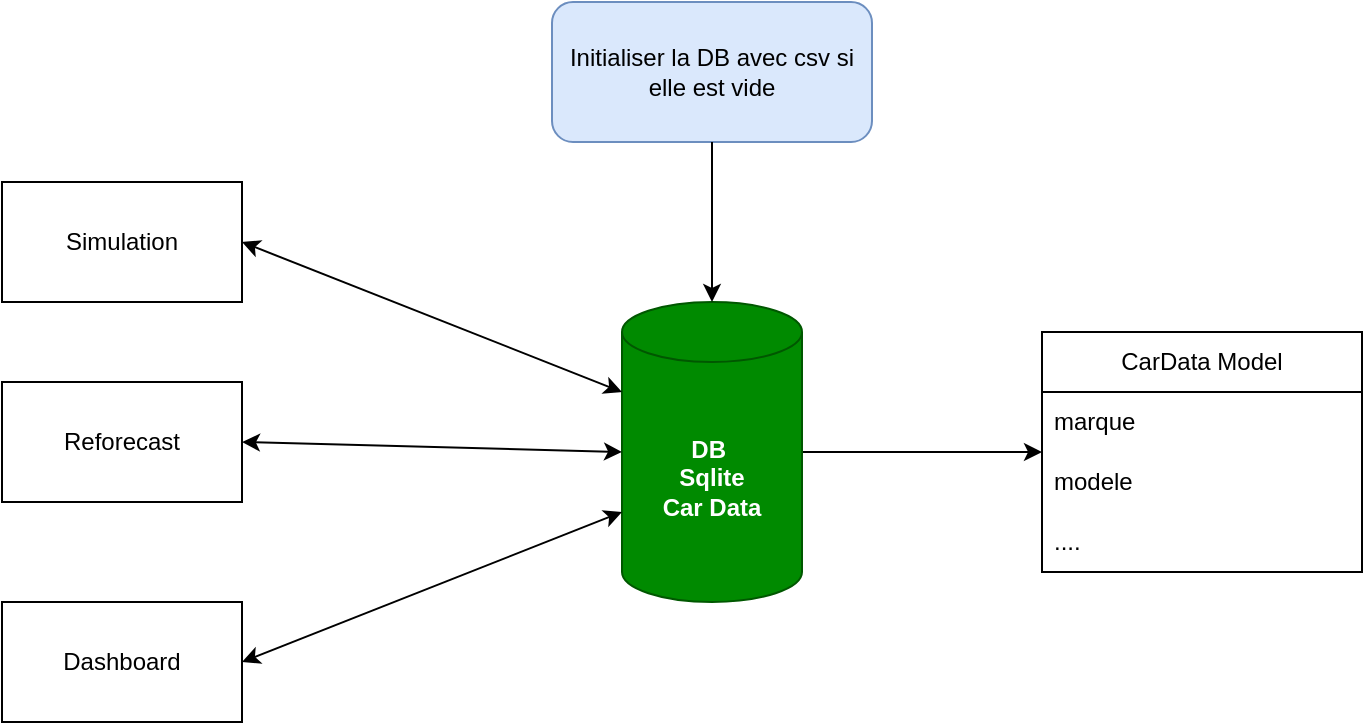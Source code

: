 <mxfile>
    <diagram id="ZDBmzSuhziZs4p1k8_wP" name="Interface">
        <mxGraphModel dx="794" dy="489" grid="1" gridSize="10" guides="1" tooltips="1" connect="1" arrows="1" fold="1" page="1" pageScale="1" pageWidth="850" pageHeight="1100" background="none" math="0" shadow="0">
            <root>
                <mxCell id="0"/>
                <mxCell id="1" parent="0"/>
                <mxCell id="16" value="Simulation" style="rounded=0;whiteSpace=wrap;html=1;" parent="1" vertex="1">
                    <mxGeometry x="100" y="140" width="120" height="60" as="geometry"/>
                </mxCell>
                <mxCell id="39" style="edgeStyle=none;html=1;exitX=1;exitY=0.5;exitDx=0;exitDy=0;exitPerimeter=0;entryX=0;entryY=0.5;entryDx=0;entryDy=0;" edge="1" parent="1" source="17" target="30">
                    <mxGeometry relative="1" as="geometry"/>
                </mxCell>
                <mxCell id="17" value="&lt;b&gt;&lt;font style=&quot;color: rgb(255, 255, 255);&quot;&gt;DB&amp;nbsp;&lt;/font&gt;&lt;/b&gt;&lt;div&gt;&lt;b&gt;&lt;font style=&quot;color: rgb(255, 255, 255);&quot;&gt;Sqlite&lt;/font&gt;&lt;/b&gt;&lt;/div&gt;&lt;div&gt;&lt;b&gt;&lt;font style=&quot;color: rgb(255, 255, 255);&quot;&gt;Car Data&lt;/font&gt;&lt;/b&gt;&lt;/div&gt;" style="shape=cylinder3;whiteSpace=wrap;html=1;boundedLbl=1;backgroundOutline=1;size=15;fillColor=#008a00;fontColor=#ffffff;strokeColor=#005700;" parent="1" vertex="1">
                    <mxGeometry x="410" y="200" width="90" height="150" as="geometry"/>
                </mxCell>
                <mxCell id="18" value="Reforecast" style="rounded=0;whiteSpace=wrap;html=1;" parent="1" vertex="1">
                    <mxGeometry x="100" y="240" width="120" height="60" as="geometry"/>
                </mxCell>
                <mxCell id="19" value="Dashboard" style="rounded=0;whiteSpace=wrap;html=1;" parent="1" vertex="1">
                    <mxGeometry x="100" y="350" width="120" height="60" as="geometry"/>
                </mxCell>
                <mxCell id="25" value="" style="endArrow=classic;startArrow=classic;html=1;exitX=1;exitY=0.5;exitDx=0;exitDy=0;entryX=0;entryY=0;entryDx=0;entryDy=105;entryPerimeter=0;" parent="1" source="19" target="17" edge="1">
                    <mxGeometry width="50" height="50" relative="1" as="geometry">
                        <mxPoint x="340" y="350" as="sourcePoint"/>
                        <mxPoint x="390" y="300" as="targetPoint"/>
                    </mxGeometry>
                </mxCell>
                <mxCell id="26" value="" style="endArrow=classic;startArrow=classic;html=1;exitX=1;exitY=0.5;exitDx=0;exitDy=0;entryX=0;entryY=0.5;entryDx=0;entryDy=0;entryPerimeter=0;" parent="1" source="18" target="17" edge="1">
                    <mxGeometry width="50" height="50" relative="1" as="geometry">
                        <mxPoint x="220" y="275" as="sourcePoint"/>
                        <mxPoint x="380" y="190" as="targetPoint"/>
                    </mxGeometry>
                </mxCell>
                <mxCell id="27" value="" style="endArrow=classic;startArrow=classic;html=1;exitX=1;exitY=0.5;exitDx=0;exitDy=0;entryX=0;entryY=0;entryDx=0;entryDy=45;entryPerimeter=0;" parent="1" source="16" target="17" edge="1">
                    <mxGeometry width="50" height="50" relative="1" as="geometry">
                        <mxPoint x="230" y="195" as="sourcePoint"/>
                        <mxPoint x="410" y="180" as="targetPoint"/>
                    </mxGeometry>
                </mxCell>
                <mxCell id="30" value="CarData Model" style="swimlane;fontStyle=0;childLayout=stackLayout;horizontal=1;startSize=30;horizontalStack=0;resizeParent=1;resizeParentMax=0;resizeLast=0;collapsible=1;marginBottom=0;whiteSpace=wrap;html=1;" vertex="1" parent="1">
                    <mxGeometry x="620" y="215" width="160" height="120" as="geometry"/>
                </mxCell>
                <mxCell id="31" value="marque" style="text;strokeColor=none;fillColor=none;align=left;verticalAlign=middle;spacingLeft=4;spacingRight=4;overflow=hidden;points=[[0,0.5],[1,0.5]];portConstraint=eastwest;rotatable=0;whiteSpace=wrap;html=1;" vertex="1" parent="30">
                    <mxGeometry y="30" width="160" height="30" as="geometry"/>
                </mxCell>
                <mxCell id="32" value="modele" style="text;strokeColor=none;fillColor=none;align=left;verticalAlign=middle;spacingLeft=4;spacingRight=4;overflow=hidden;points=[[0,0.5],[1,0.5]];portConstraint=eastwest;rotatable=0;whiteSpace=wrap;html=1;" vertex="1" parent="30">
                    <mxGeometry y="60" width="160" height="30" as="geometry"/>
                </mxCell>
                <mxCell id="33" value="...." style="text;strokeColor=none;fillColor=none;align=left;verticalAlign=middle;spacingLeft=4;spacingRight=4;overflow=hidden;points=[[0,0.5],[1,0.5]];portConstraint=eastwest;rotatable=0;whiteSpace=wrap;html=1;" vertex="1" parent="30">
                    <mxGeometry y="90" width="160" height="30" as="geometry"/>
                </mxCell>
                <mxCell id="40" value="Initialiser la DB avec csv si elle est vide" style="rounded=1;whiteSpace=wrap;html=1;fillColor=#dae8fc;strokeColor=#6c8ebf;" vertex="1" parent="1">
                    <mxGeometry x="375" y="50" width="160" height="70" as="geometry"/>
                </mxCell>
                <mxCell id="41" style="edgeStyle=none;html=1;exitX=0.5;exitY=1;exitDx=0;exitDy=0;entryX=0.5;entryY=0;entryDx=0;entryDy=0;entryPerimeter=0;" edge="1" parent="1" source="40" target="17">
                    <mxGeometry relative="1" as="geometry"/>
                </mxCell>
            </root>
        </mxGraphModel>
    </diagram>
    <diagram id="3Wu0Km3Ty4qw8B9w3gvG" name="Page Forecast">
        <mxGraphModel dx="1149" dy="611" grid="1" gridSize="10" guides="1" tooltips="1" connect="1" arrows="1" fold="1" page="1" pageScale="1" pageWidth="850" pageHeight="1100" math="0" shadow="0">
            <root>
                <mxCell id="0"/>
                <mxCell id="1" parent="0"/>
                <mxCell id="zodPbSXafXfNkhSAw9ry-3" style="edgeStyle=none;html=1;exitX=1;exitY=0.5;exitDx=0;exitDy=0;entryX=0;entryY=0.5;entryDx=0;entryDy=0;" parent="1" source="zodPbSXafXfNkhSAw9ry-1" target="zodPbSXafXfNkhSAw9ry-2" edge="1">
                    <mxGeometry relative="1" as="geometry"/>
                </mxCell>
                <mxCell id="zodPbSXafXfNkhSAw9ry-1" value="&lt;b&gt;Form for Input Variables&lt;/b&gt;" style="rounded=0;whiteSpace=wrap;html=1;" parent="1" vertex="1">
                    <mxGeometry x="150" y="60" width="160" height="280" as="geometry"/>
                </mxCell>
                <mxCell id="zodPbSXafXfNkhSAw9ry-2" value="&lt;b&gt;Résultats de simulation&lt;/b&gt;" style="rounded=0;whiteSpace=wrap;html=1;" parent="1" vertex="1">
                    <mxGeometry x="450" y="60" width="160" height="280" as="geometry"/>
                </mxCell>
                <mxCell id="zodPbSXafXfNkhSAw9ry-4" value="SIM 1" style="rounded=0;whiteSpace=wrap;html=1;" parent="1" vertex="1">
                    <mxGeometry width="120" height="60" as="geometry"/>
                </mxCell>
            </root>
        </mxGraphModel>
    </diagram>
    <diagram id="pnIWSGV6N5bpSlgzCdSX" name="SBTi">
        <mxGraphModel dx="299" dy="611" grid="1" gridSize="10" guides="1" tooltips="1" connect="1" arrows="1" fold="1" page="1" pageScale="1" pageWidth="850" pageHeight="1100" math="0" shadow="0">
            <root>
                <mxCell id="0"/>
                <mxCell id="1" parent="0"/>
                <mxCell id="vnft-H9ISFIfMBeG-IU4-1" value="&lt;div&gt;&lt;b style=&quot;background-color: transparent;&quot;&gt;&lt;font style=&quot;color: rgb(128, 128, 128);&quot;&gt;Engagement&amp;nbsp;&lt;/font&gt;&lt;/b&gt;&lt;/div&gt;&lt;div&gt;&lt;b style=&quot;background-color: transparent;&quot;&gt;&lt;font style=&quot;color: rgb(128, 128, 128);&quot;&gt;&amp;nbsp; pour la neutralité carbonne&lt;/font&gt;&lt;/b&gt;&lt;/div&gt;" style="shape=step;perimeter=stepPerimeter;whiteSpace=wrap;html=1;fixedSize=1;align=center;strokeWidth=2;strokeColor=light-dark(#b85450, #ededed);fontFamily=Tahoma;fontSize=11.5;fontColor=#26C4FF;" parent="1" vertex="1">
                    <mxGeometry x="875" y="163" width="139" height="80" as="geometry"/>
                </mxCell>
                <mxCell id="vnft-H9ISFIfMBeG-IU4-3" value="&lt;font style=&quot;color: rgb(102, 102, 102);&quot;&gt;&lt;b style=&quot;&quot;&gt;&amp;nbsp; Fixation des objectifs&lt;/b&gt;&lt;/font&gt;" style="shape=step;perimeter=stepPerimeter;whiteSpace=wrap;html=1;fixedSize=1;fontSize=11.5;horizontal=1;verticalAlign=middle;strokeWidth=2;strokeColor=light-dark(#6c8ebf, #ededed);fontFamily=Tahoma;fontColor=default;" parent="1" vertex="1">
                    <mxGeometry x="1275" y="163" width="110" height="80" as="geometry"/>
                </mxCell>
                <mxCell id="vnft-H9ISFIfMBeG-IU4-4" value="" style="endArrow=classic;html=1;strokeColor=light-dark(#b85450, #ededed);strokeWidth=3;fontFamily=Tahoma;" parent="1" edge="1">
                    <mxGeometry relative="1" as="geometry">
                        <mxPoint x="870" y="83" as="sourcePoint"/>
                        <mxPoint x="1254" y="83" as="targetPoint"/>
                    </mxGeometry>
                </mxCell>
                <mxCell id="vnft-H9ISFIfMBeG-IU4-5" value="&lt;font style=&quot;font-size: 15px; color: rgb(21, 96, 130);&quot;&gt;&lt;b&gt;Préparation&lt;/b&gt;&lt;/font&gt;" style="edgeLabel;resizable=0;html=1;;align=center;verticalAlign=middle;fontColor=#156082;fontFamily=Tahoma;" parent="vnft-H9ISFIfMBeG-IU4-4" connectable="0" vertex="1">
                    <mxGeometry relative="1" as="geometry">
                        <mxPoint y="-20" as="offset"/>
                    </mxGeometry>
                </mxCell>
                <mxCell id="vnft-H9ISFIfMBeG-IU4-6" value="&lt;div&gt;&lt;b&gt;&lt;font style=&quot;color: rgb(102, 102, 102);&quot;&gt;&amp;nbsp; &amp;nbsp;Pré-validation&lt;/font&gt;&lt;/b&gt;&lt;/div&gt;" style="shape=step;perimeter=stepPerimeter;whiteSpace=wrap;html=1;fixedSize=1;fillColor=#f8cecc;strokeColor=#b85450;align=center;strokeWidth=2;fontFamily=Tahoma;fontSize=11.5;fontColor=#26C4FF;" parent="1" vertex="1">
                    <mxGeometry x="1004" y="163" width="120" height="80" as="geometry"/>
                </mxCell>
                <mxCell id="vnft-H9ISFIfMBeG-IU4-7" value="&lt;div&gt;&lt;b&gt;&lt;font style=&quot;color: rgb(102, 102, 102);&quot;&gt;Performance&lt;/font&gt;&lt;/b&gt;&lt;/div&gt;&lt;div&gt;&lt;b&gt;&lt;font style=&quot;color: rgb(102, 102, 102);&quot;&gt;Année de base&lt;/font&gt;&lt;/b&gt;&lt;/div&gt;" style="shape=step;perimeter=stepPerimeter;whiteSpace=wrap;html=1;fixedSize=1;align=center;strokeColor=light-dark(#b85450, #ededed);strokeWidth=2;fontFamily=Tahoma;fontSize=11.5;fontColor=#26C4FF;" parent="1" vertex="1">
                    <mxGeometry x="1114" y="163" width="140" height="80" as="geometry"/>
                </mxCell>
                <mxCell id="vnft-H9ISFIfMBeG-IU4-8" value="&lt;font style=&quot;color: rgb(102, 102, 102);&quot;&gt;&lt;b style=&quot;&quot;&gt;&amp;nbsp; Validation initiale&amp;nbsp;&lt;/b&gt;&lt;/font&gt;&lt;div&gt;&lt;font style=&quot;color: rgb(102, 102, 102);&quot;&gt;&lt;b&gt;ou&amp;nbsp;&lt;/b&gt;&lt;/font&gt;&lt;/div&gt;&lt;div&gt;&lt;font style=&quot;color: rgb(102, 102, 102);&quot;&gt;&lt;b style=&quot;&quot;&gt;Re-validation&lt;/b&gt;&lt;/font&gt;&lt;/div&gt;" style="shape=step;perimeter=stepPerimeter;whiteSpace=wrap;html=1;fixedSize=1;fontSize=11.5;horizontal=1;verticalAlign=middle;fillColor=#dae8fc;strokeColor=#6c8ebf;strokeWidth=2;fontFamily=Tahoma;fontColor=#26C4FF;" parent="1" vertex="1">
                    <mxGeometry x="1375" y="163" width="130" height="80" as="geometry"/>
                </mxCell>
                <mxCell id="vnft-H9ISFIfMBeG-IU4-9" value="&lt;font style=&quot;color: rgb(102, 102, 102);&quot;&gt;&lt;b style=&quot;&quot;&gt;&amp;nbsp; &amp;nbsp;Communication&amp;nbsp;&lt;/b&gt;&lt;/font&gt;&lt;div&gt;&lt;font style=&quot;color: rgb(102, 102, 102);&quot;&gt;&lt;b style=&quot;&quot;&gt;des objectifs&lt;/b&gt;&lt;/font&gt;&lt;/div&gt;" style="shape=step;perimeter=stepPerimeter;whiteSpace=wrap;html=1;fixedSize=1;fontSize=11.5;horizontal=1;verticalAlign=middle;strokeWidth=2;strokeColor=light-dark(#6c8ebf, #ededed);fontFamily=Tahoma;fontColor=#26C4FF;" parent="1" vertex="1">
                    <mxGeometry x="1495" y="163" width="130" height="80" as="geometry"/>
                </mxCell>
                <mxCell id="vnft-H9ISFIfMBeG-IU4-10" value="&lt;font style=&quot;color: rgb(102, 102, 102);&quot;&gt;&lt;b style=&quot;&quot;&gt;Plan de transition&amp;nbsp;&lt;/b&gt;&lt;/font&gt;&lt;div&gt;&lt;font style=&quot;color: rgb(102, 102, 102);&quot;&gt;&lt;span&gt;&lt;b&gt;+&lt;/b&gt;&lt;/span&gt;&lt;/font&gt;&lt;/div&gt;&lt;div&gt;&lt;font style=&quot;color: rgb(102, 102, 102);&quot;&gt;&lt;b&gt;&amp;nbsp;Implémentation&amp;nbsp;&lt;/b&gt;&lt;/font&gt;&lt;/div&gt;&lt;div&gt;&lt;font style=&quot;color: rgb(102, 102, 102);&quot;&gt;&lt;b style=&quot;&quot;&gt;des objectifs&lt;/b&gt;&lt;/font&gt;&lt;/div&gt;" style="shape=step;perimeter=stepPerimeter;whiteSpace=wrap;html=1;fixedSize=1;fontSize=11.5;horizontal=1;verticalAlign=middle;align=center;strokeWidth=2;strokeColor=light-dark(#82b366, #ededed);fontFamily=Tahoma;fontColor=#26C4FF;" parent="1" vertex="1">
                    <mxGeometry x="1644" y="163" width="150" height="80" as="geometry"/>
                </mxCell>
                <mxCell id="vnft-H9ISFIfMBeG-IU4-11" value="&lt;font style=&quot;color: rgb(102, 102, 102);&quot;&gt;&lt;b&gt;Evaluation&lt;/b&gt;&lt;/font&gt;&lt;div&gt;&lt;font style=&quot;color: rgb(102, 102, 102);&quot;&gt;&lt;span&gt;&lt;b&gt;+&lt;br&gt;&lt;/b&gt;&lt;/span&gt;&lt;/font&gt;&lt;div&gt;&lt;span style=&quot;background-color: transparent;&quot;&gt;&lt;font style=&quot;color: rgb(102, 102, 102);&quot;&gt;&lt;b&gt;&amp;nbsp; Communication&amp;nbsp;&lt;/b&gt;&lt;/font&gt;&lt;/span&gt;&lt;/div&gt;&lt;div&gt;&lt;span style=&quot;background-color: transparent;&quot;&gt;&lt;font style=&quot;color: rgb(102, 102, 102);&quot;&gt;&lt;b&gt;du progrès&lt;/b&gt;&lt;/font&gt;&lt;/span&gt;&lt;/div&gt;&lt;/div&gt;" style="shape=step;perimeter=stepPerimeter;whiteSpace=wrap;html=1;fixedSize=1;fontSize=11.5;horizontal=1;verticalAlign=middle;fillColor=#d5e8d4;strokeColor=#82b366;strokeWidth=2;fontFamily=Tahoma;fontColor=#26C4FF;" parent="1" vertex="1">
                    <mxGeometry x="1788" y="163" width="180" height="80" as="geometry"/>
                </mxCell>
                <mxCell id="vnft-H9ISFIfMBeG-IU4-12" value="" style="endArrow=classic;html=1;strokeColor=light-dark(#6c8ebf, #ededed);strokeWidth=3;fontFamily=Tahoma;" parent="1" edge="1">
                    <mxGeometry relative="1" as="geometry">
                        <mxPoint x="1280" y="83" as="sourcePoint"/>
                        <mxPoint x="1614" y="83" as="targetPoint"/>
                    </mxGeometry>
                </mxCell>
                <mxCell id="vnft-H9ISFIfMBeG-IU4-13" value="&lt;font style=&quot;font-size: 15px; color: rgb(21, 96, 130);&quot;&gt;&lt;b&gt;Développement des objectifs&lt;/b&gt;&lt;/font&gt;" style="edgeLabel;resizable=0;html=1;;align=center;verticalAlign=middle;fontColor=#156082;fontFamily=Tahoma;" parent="vnft-H9ISFIfMBeG-IU4-12" connectable="0" vertex="1">
                    <mxGeometry relative="1" as="geometry">
                        <mxPoint y="-20" as="offset"/>
                    </mxGeometry>
                </mxCell>
                <mxCell id="vnft-H9ISFIfMBeG-IU4-14" value="" style="endArrow=classic;html=1;fontFamily=Tahoma;strokeColor=light-dark(#82b366, #ededed);strokeWidth=3;" parent="1" edge="1">
                    <mxGeometry relative="1" as="geometry">
                        <mxPoint x="1643" y="83" as="sourcePoint"/>
                        <mxPoint x="1968" y="83" as="targetPoint"/>
                    </mxGeometry>
                </mxCell>
                <mxCell id="vnft-H9ISFIfMBeG-IU4-15" value="&lt;font style=&quot;font-size: 15px;&quot;&gt;&lt;b&gt;Implémentation&lt;/b&gt;&lt;/font&gt;" style="edgeLabel;resizable=0;html=1;;align=center;verticalAlign=middle;fontFamily=Tahoma;fontColor=#156082;" parent="vnft-H9ISFIfMBeG-IU4-14" connectable="0" vertex="1">
                    <mxGeometry relative="1" as="geometry">
                        <mxPoint y="-20" as="offset"/>
                    </mxGeometry>
                </mxCell>
                <mxCell id="vnft-H9ISFIfMBeG-IU4-16" value="&lt;font&gt;&lt;b&gt;&amp;lt;CNZS V2&amp;gt; Renouvellement de la validation SBTi&lt;/b&gt;: à chaque fin du cycle&lt;/font&gt;" style="rounded=1;whiteSpace=wrap;html=1;fillColor=#f5f5f5;fontColor=#333333;strokeColor=#666666;strokeWidth=1;fontFamily=Tahoma;fontSize=11;" parent="1" vertex="1">
                    <mxGeometry x="1334" y="103" width="410" height="30" as="geometry"/>
                </mxCell>
                <mxCell id="vnft-H9ISFIfMBeG-IU4-20" value="" style="endArrow=none;html=1;entryX=1;entryY=0.5;entryDx=0;entryDy=0;exitX=0.5;exitY=0;exitDx=0;exitDy=0;edgeStyle=orthogonalEdgeStyle;fontFamily=Tahoma;fontSize=11;fillColor=#1ba1e2;strokeColor=#006EAF;" parent="1" source="vnft-H9ISFIfMBeG-IU4-11" target="vnft-H9ISFIfMBeG-IU4-16" edge="1">
                    <mxGeometry width="50" height="50" relative="1" as="geometry">
                        <mxPoint x="1814" y="148" as="sourcePoint"/>
                        <mxPoint x="1864" y="98" as="targetPoint"/>
                    </mxGeometry>
                </mxCell>
                <mxCell id="vnft-H9ISFIfMBeG-IU4-21" style="edgeStyle=orthogonalEdgeStyle;html=1;exitX=0;exitY=0.5;exitDx=0;exitDy=0;entryX=0.5;entryY=0;entryDx=0;entryDy=0;fontFamily=Tahoma;fontSize=11;fillColor=#1ba1e2;strokeColor=#006EAF;" parent="1" source="vnft-H9ISFIfMBeG-IU4-16" target="vnft-H9ISFIfMBeG-IU4-7" edge="1">
                    <mxGeometry relative="1" as="geometry"/>
                </mxCell>
                <mxCell id="vnft-H9ISFIfMBeG-IU4-25" value="" style="endArrow=classic;html=1;fillColor=#e1d5e7;strokeColor=#9673a6;strokeWidth=2;fontFamily=Tahoma;fontSize=11.5;" parent="1" edge="1">
                    <mxGeometry width="50" height="50" relative="1" as="geometry">
                        <mxPoint x="1114" y="263" as="sourcePoint"/>
                        <mxPoint x="1474" y="263" as="targetPoint"/>
                    </mxGeometry>
                </mxCell>
                <mxCell id="vnft-H9ISFIfMBeG-IU4-26" value="&lt;span&gt;&lt;font style=&quot;color: rgb(102, 102, 102);&quot;&gt;&amp;lt;CNZS V2&amp;gt;: 12 mois (Cat A) / 24 mois (Cat B)&lt;/font&gt;&lt;/span&gt;" style="edgeLabel;html=1;align=center;verticalAlign=middle;resizable=0;points=[];fontStyle=1;fontSize=11;fontFamily=Tahoma;labelBorderColor=#808080;labelBackgroundColor=#FFFFFF;fontColor=#E0E0E0;" parent="vnft-H9ISFIfMBeG-IU4-25" vertex="1" connectable="0">
                    <mxGeometry x="-0.005" relative="1" as="geometry">
                        <mxPoint x="-1" y="-1" as="offset"/>
                    </mxGeometry>
                </mxCell>
                <mxCell id="oqzWU3ad_FbQN9o3-oMm-2" value="" style="endArrow=classic;startArrow=classic;html=1;dashed=1;strokeWidth=1;strokeColor=#156082;" parent="1" edge="1">
                    <mxGeometry width="50" height="50" relative="1" as="geometry">
                        <mxPoint x="1370" y="300" as="sourcePoint"/>
                        <mxPoint x="1960" y="300" as="targetPoint"/>
                    </mxGeometry>
                </mxCell>
                <mxCell id="oqzWU3ad_FbQN9o3-oMm-3" value="5 ans pour un cycle d&#39;objectif" style="edgeLabel;html=1;align=center;verticalAlign=middle;resizable=0;points=[];fontFamily=Tahoma;fontSize=12;fontStyle=1;fontColor=#156082;" parent="oqzWU3ad_FbQN9o3-oMm-2" vertex="1" connectable="0">
                    <mxGeometry x="0.081" y="-1" relative="1" as="geometry">
                        <mxPoint y="-11" as="offset"/>
                    </mxGeometry>
                </mxCell>
            </root>
        </mxGraphModel>
    </diagram>
</mxfile>
